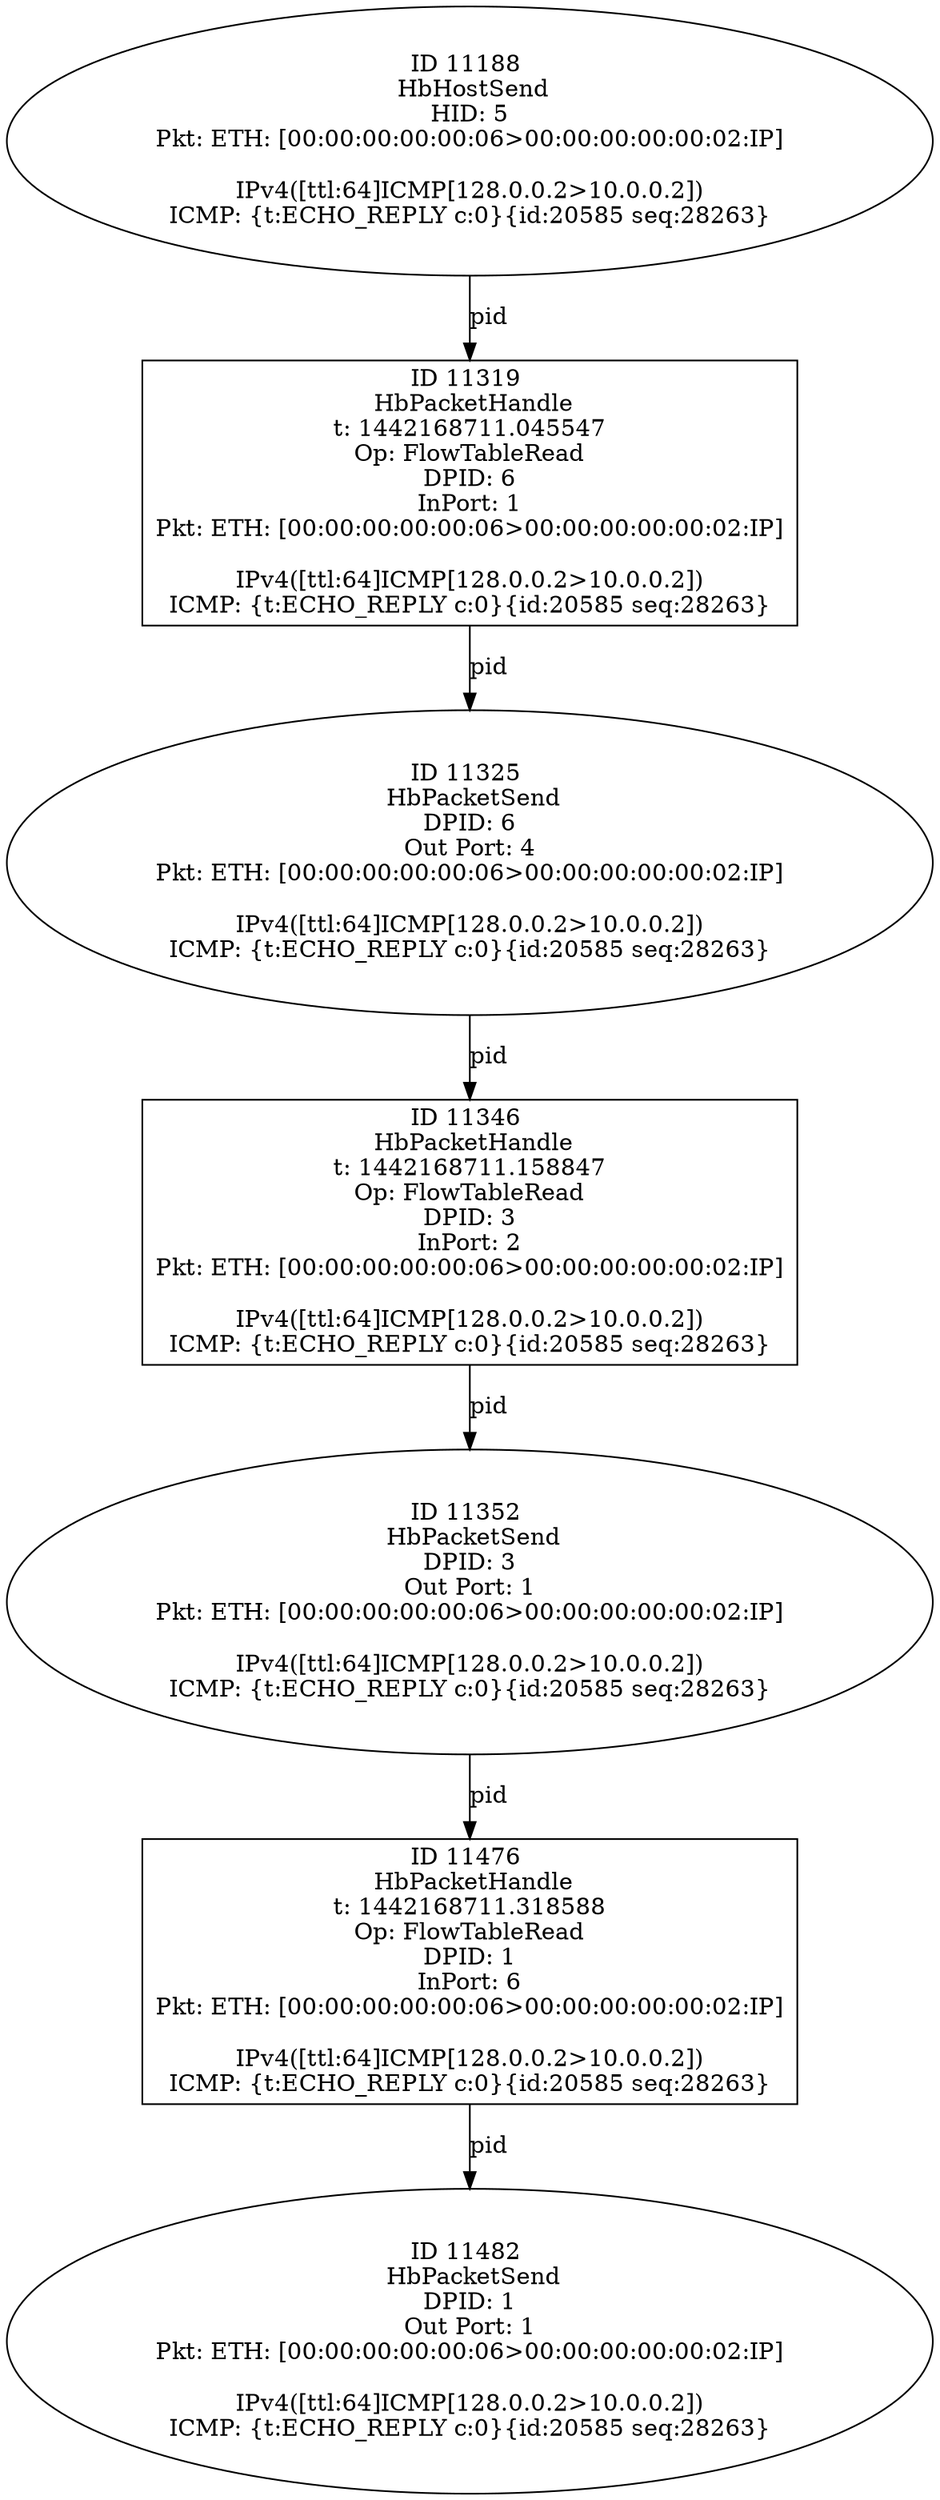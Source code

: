 strict digraph G {
11346 [shape=box, event=<hb_events.HbPacketHandle object at 0x1093348d0>, label="ID 11346 
 HbPacketHandle
t: 1442168711.158847
Op: FlowTableRead
DPID: 3
InPort: 2
Pkt: ETH: [00:00:00:00:00:06>00:00:00:00:00:02:IP]

IPv4([ttl:64]ICMP[128.0.0.2>10.0.0.2])
ICMP: {t:ECHO_REPLY c:0}{id:20585 seq:28263}"];
11188 [shape=oval, event=<hb_events.HbHostSend object at 0x1092ad150>, label="ID 11188 
 HbHostSend
HID: 5
Pkt: ETH: [00:00:00:00:00:06>00:00:00:00:00:02:IP]

IPv4([ttl:64]ICMP[128.0.0.2>10.0.0.2])
ICMP: {t:ECHO_REPLY c:0}{id:20585 seq:28263}"];
11319 [shape=box, event=<hb_events.HbPacketHandle object at 0x109313d50>, label="ID 11319 
 HbPacketHandle
t: 1442168711.045547
Op: FlowTableRead
DPID: 6
InPort: 1
Pkt: ETH: [00:00:00:00:00:06>00:00:00:00:00:02:IP]

IPv4([ttl:64]ICMP[128.0.0.2>10.0.0.2])
ICMP: {t:ECHO_REPLY c:0}{id:20585 seq:28263}"];
11352 [shape=oval, event=<hb_events.HbPacketSend object at 0x109334c50>, label="ID 11352 
 HbPacketSend
DPID: 3
Out Port: 1
Pkt: ETH: [00:00:00:00:00:06>00:00:00:00:00:02:IP]

IPv4([ttl:64]ICMP[128.0.0.2>10.0.0.2])
ICMP: {t:ECHO_REPLY c:0}{id:20585 seq:28263}"];
11476 [shape=box, event=<hb_events.HbPacketHandle object at 0x1093a6cd0>, label="ID 11476 
 HbPacketHandle
t: 1442168711.318588
Op: FlowTableRead
DPID: 1
InPort: 6
Pkt: ETH: [00:00:00:00:00:06>00:00:00:00:00:02:IP]

IPv4([ttl:64]ICMP[128.0.0.2>10.0.0.2])
ICMP: {t:ECHO_REPLY c:0}{id:20585 seq:28263}"];
11482 [shape=oval, event=<hb_events.HbPacketSend object at 0x1093aee50>, label="ID 11482 
 HbPacketSend
DPID: 1
Out Port: 1
Pkt: ETH: [00:00:00:00:00:06>00:00:00:00:00:02:IP]

IPv4([ttl:64]ICMP[128.0.0.2>10.0.0.2])
ICMP: {t:ECHO_REPLY c:0}{id:20585 seq:28263}"];
11325 [shape=oval, event=<hb_events.HbPacketSend object at 0x109318190>, label="ID 11325 
 HbPacketSend
DPID: 6
Out Port: 4
Pkt: ETH: [00:00:00:00:00:06>00:00:00:00:00:02:IP]

IPv4([ttl:64]ICMP[128.0.0.2>10.0.0.2])
ICMP: {t:ECHO_REPLY c:0}{id:20585 seq:28263}"];
11346 -> 11352  [rel=pid, label=pid];
11476 -> 11482  [rel=pid, label=pid];
11319 -> 11325  [rel=pid, label=pid];
11352 -> 11476  [rel=pid, label=pid];
11188 -> 11319  [rel=pid, label=pid];
11325 -> 11346  [rel=pid, label=pid];
}
